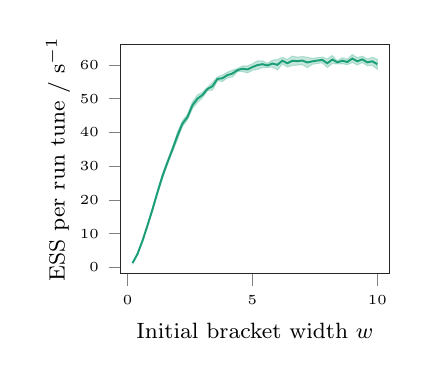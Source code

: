 % This file was created by matplotlib2tikz v0.6.11.
\pgfplotsset{scaled y ticks=false}
\begin{tikzpicture}

\definecolor{color0}{rgb}{0.106,0.62,0.467}

\begin{axis}[
  xlabel={\footnotesize Initial bracket width $w$},
  ylabel={\footnotesize ESS per run tune / $\textrm{s}^{-1}$},
  y label style={at={(axis description cs:-0.15,.5)},rotate=0,anchor=south},
  width=50mm,
  height=45mm,
  xmin=-0.29, xmax=10.49,
  ymin=-1.922, ymax=66.151,
  ytick={-10,0,10,20,30,40,50,60,70},
  yticklabels={,0,10,20,30,40,50,60,70},
  tick align=outside,
  tick pos=left,
  x grid style={white!80.0!black},
  y grid style={white!80.0!black},
  axis line style={lightgray!20.0!black},
  every tick label/.append style={font=\tiny},
]
\path [draw=color0, fill=color0, opacity=0.25] (axis cs:0.2,1.172)
--(axis cs:0.2,1.428)
--(axis cs:0.4,4.261)
--(axis cs:0.6,8.273)
--(axis cs:0.8,12.815)
--(axis cs:1,17.834)
--(axis cs:1.2,22.817)
--(axis cs:1.4,27.821)
--(axis cs:1.6,31.781)
--(axis cs:1.8,35.723)
--(axis cs:2,40.204)
--(axis cs:2.2,43.436)
--(axis cs:2.4,45.406)
--(axis cs:2.6,49.062)
--(axis cs:2.8,51.098)
--(axis cs:3,51.907)
--(axis cs:3.2,53.366)
--(axis cs:3.4,54.801)
--(axis cs:3.6,56.421)
--(axis cs:3.8,56.998)
--(axis cs:4,57.843)
--(axis cs:4.2,58.458)
--(axis cs:4.4,58.925)
--(axis cs:4.6,59.675)
--(axis cs:4.8,59.68)
--(axis cs:5,60.311)
--(axis cs:5.2,61.21)
--(axis cs:5.4,61.213)
--(axis cs:5.6,60.47)
--(axis cs:5.8,61.389)
--(axis cs:6,61.571)
--(axis cs:6.2,62.2)
--(axis cs:6.4,61.619)
--(axis cs:6.6,62.617)
--(axis cs:6.8,62.291)
--(axis cs:7,62.477)
--(axis cs:7.2,62.276)
--(axis cs:7.4,61.928)
--(axis cs:7.6,62.183)
--(axis cs:7.8,62.324)
--(axis cs:8,61.773)
--(axis cs:8.2,62.793)
--(axis cs:8.4,61.249)
--(axis cs:8.6,62.122)
--(axis cs:8.8,61.657)
--(axis cs:9,63.057)
--(axis cs:9.2,62.146)
--(axis cs:9.4,62.602)
--(axis cs:9.6,61.726)
--(axis cs:9.8,62.27)
--(axis cs:10,61.694)
--(axis cs:10,58.707)
--(axis cs:10,58.707)
--(axis cs:9.8,59.874)
--(axis cs:9.6,59.773)
--(axis cs:9.4,60.7)
--(axis cs:9.2,59.996)
--(axis cs:9,60.704)
--(axis cs:8.8,60.07)
--(axis cs:8.6,60.343)
--(axis cs:8.4,60.292)
--(axis cs:8.2,60.387)
--(axis cs:8,59.233)
--(axis cs:7.8,60.611)
--(axis cs:7.6,60.413)
--(axis cs:7.4,60.183)
--(axis cs:7.2,59.192)
--(axis cs:7,60.078)
--(axis cs:6.8,59.938)
--(axis cs:6.6,59.842)
--(axis cs:6.4,59.361)
--(axis cs:6.2,60.3)
--(axis cs:6,58.493)
--(axis cs:5.8,59.394)
--(axis cs:5.6,59.182)
--(axis cs:5.4,59.203)
--(axis cs:5.2,58.657)
--(axis cs:5,58.396)
--(axis cs:4.8,57.632)
--(axis cs:4.6,58.047)
--(axis cs:4.4,57.974)
--(axis cs:4.2,56.426)
--(axis cs:4,56.131)
--(axis cs:3.8,55.091)
--(axis cs:3.6,55.273)
--(axis cs:3.4,52.544)
--(axis cs:3.2,52.364)
--(axis cs:3,50.259)
--(axis cs:2.8,48.883)
--(axis cs:2.6,47.082)
--(axis cs:2.4,43.729)
--(axis cs:2.2,41.807)
--(axis cs:2,37.947)
--(axis cs:1.8,34.325)
--(axis cs:1.6,30.558)
--(axis cs:1.4,26.43)
--(axis cs:1.2,21.8)
--(axis cs:1,16.64)
--(axis cs:0.8,12.15)
--(axis cs:0.6,7.607)
--(axis cs:0.4,3.837)
--(axis cs:0.2,1.172)
--cycle;

\addplot [line width=0.7pt, color0, forget plot]
table {%
0.2 1.3
0.4 4.049
0.6 7.94
0.8 12.483
1 17.237
1.2 22.308
1.4 27.126
1.6 31.17
1.8 35.024
2 39.076
2.2 42.621
2.4 44.567
2.6 48.072
2.8 49.991
3 51.083
3.2 52.865
3.4 53.673
3.6 55.847
3.8 56.044
4 56.987
4.2 57.442
4.4 58.449
4.6 58.861
4.8 58.656
5 59.354
5.2 59.934
5.4 60.208
5.6 59.826
5.8 60.392
6 60.032
6.2 61.25
6.4 60.49
6.6 61.23
6.8 61.114
7 61.278
7.2 60.734
7.4 61.055
7.6 61.298
7.8 61.468
8 60.503
8.2 61.59
8.4 60.77
8.6 61.232
8.8 60.864
9 61.881
9.2 61.071
9.4 61.651
9.6 60.749
9.8 61.072
10 60.201
};

\end{axis}

\end{tikzpicture}
